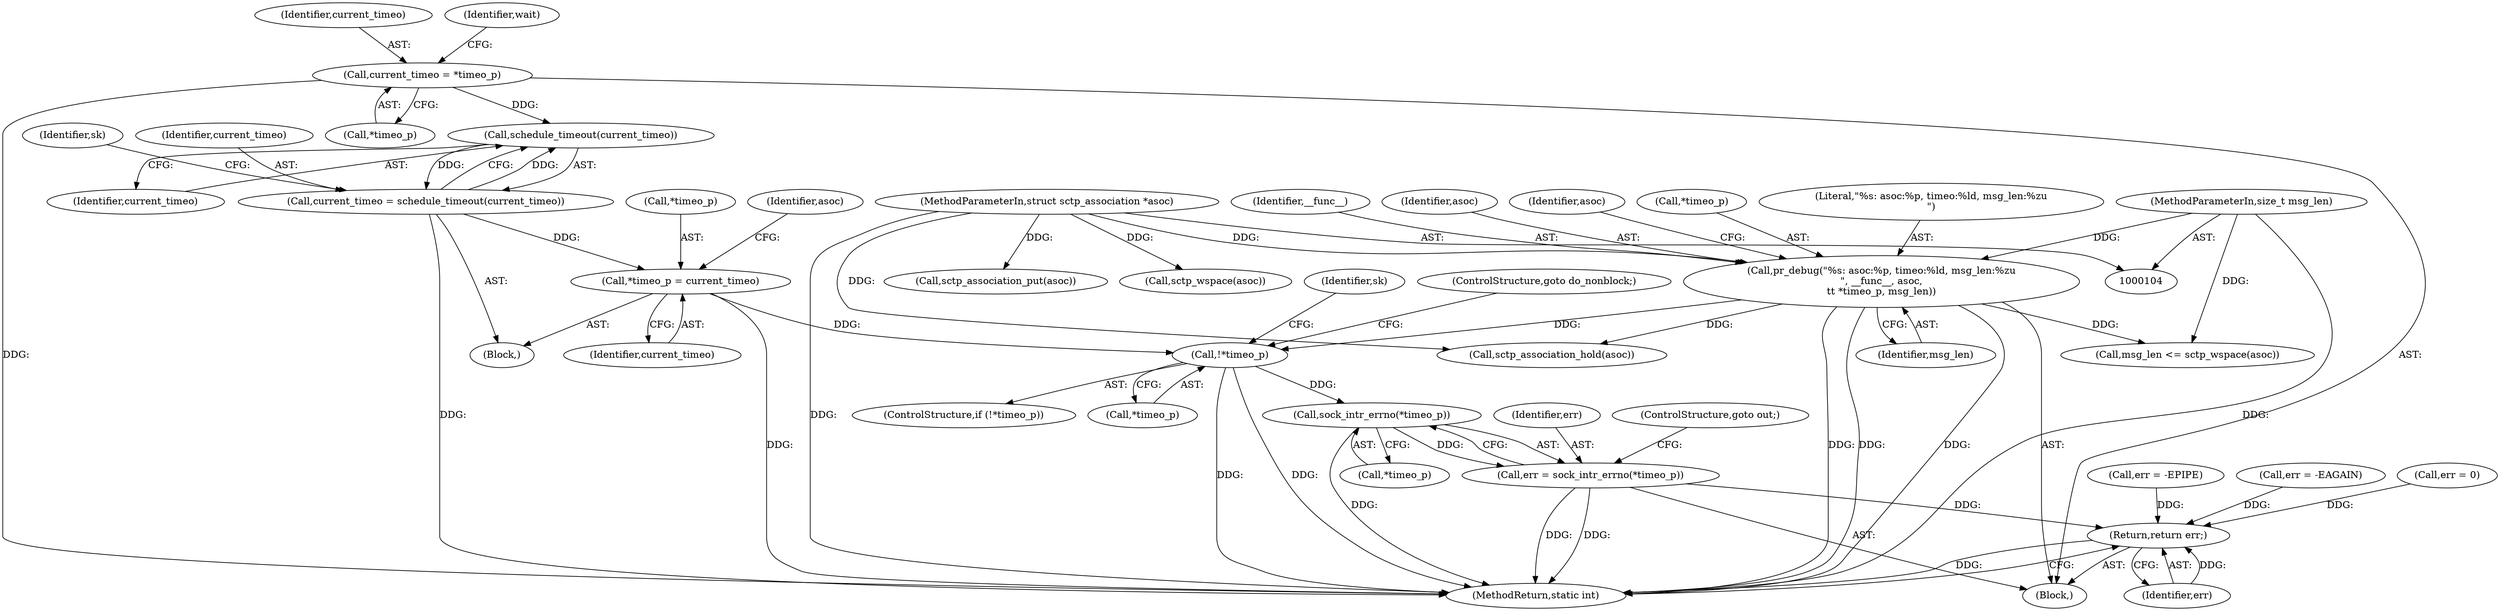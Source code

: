 digraph "0_linux_2dcab598484185dea7ec22219c76dcdd59e3cb90@pointer" {
"1000148" [label="(Call,!*timeo_p)"];
"1000128" [label="(Call,pr_debug(\"%s: asoc:%p, timeo:%ld, msg_len:%zu\n\", __func__, asoc,\n\t\t *timeo_p, msg_len))"];
"1000105" [label="(MethodParameterIn,struct sctp_association *asoc)"];
"1000107" [label="(MethodParameterIn,size_t msg_len)"];
"1000195" [label="(Call,*timeo_p = current_timeo)"];
"1000181" [label="(Call,current_timeo = schedule_timeout(current_timeo))"];
"1000183" [label="(Call,schedule_timeout(current_timeo))"];
"1000122" [label="(Call,current_timeo = *timeo_p)"];
"1000220" [label="(Call,sock_intr_errno(*timeo_p))"];
"1000218" [label="(Call,err = sock_intr_errno(*timeo_p))"];
"1000209" [label="(Return,return err;)"];
"1000187" [label="(Identifier,sk)"];
"1000105" [label="(MethodParameterIn,struct sctp_association *asoc)"];
"1000130" [label="(Identifier,__func__)"];
"1000123" [label="(Identifier,current_timeo)"];
"1000219" [label="(Identifier,err)"];
"1000131" [label="(Identifier,asoc)"];
"1000142" [label="(Identifier,asoc)"];
"1000209" [label="(Return,return err;)"];
"1000183" [label="(Call,schedule_timeout(current_timeo))"];
"1000212" [label="(Call,err = -EPIPE)"];
"1000221" [label="(Call,*timeo_p)"];
"1000155" [label="(Identifier,sk)"];
"1000122" [label="(Call,current_timeo = *timeo_p)"];
"1000176" [label="(Call,sctp_wspace(asoc))"];
"1000218" [label="(Call,err = sock_intr_errno(*timeo_p))"];
"1000124" [label="(Call,*timeo_p)"];
"1000136" [label="(Identifier,asoc)"];
"1000147" [label="(ControlStructure,if (!*timeo_p))"];
"1000230" [label="(MethodReturn,static int)"];
"1000181" [label="(Call,current_timeo = schedule_timeout(current_timeo))"];
"1000134" [label="(Identifier,msg_len)"];
"1000127" [label="(Identifier,wait)"];
"1000148" [label="(Call,!*timeo_p)"];
"1000198" [label="(Identifier,current_timeo)"];
"1000184" [label="(Identifier,current_timeo)"];
"1000138" [label="(Block,)"];
"1000132" [label="(Call,*timeo_p)"];
"1000195" [label="(Call,*timeo_p = current_timeo)"];
"1000108" [label="(Block,)"];
"1000135" [label="(Call,sctp_association_hold(asoc))"];
"1000174" [label="(Call,msg_len <= sctp_wspace(asoc))"];
"1000196" [label="(Call,*timeo_p)"];
"1000220" [label="(Call,sock_intr_errno(*timeo_p))"];
"1000223" [label="(ControlStructure,goto out;)"];
"1000128" [label="(Call,pr_debug(\"%s: asoc:%p, timeo:%ld, msg_len:%zu\n\", __func__, asoc,\n\t\t *timeo_p, msg_len))"];
"1000225" [label="(Call,err = -EAGAIN)"];
"1000149" [label="(Call,*timeo_p)"];
"1000207" [label="(Call,sctp_association_put(asoc))"];
"1000151" [label="(ControlStructure,goto do_nonblock;)"];
"1000107" [label="(MethodParameterIn,size_t msg_len)"];
"1000129" [label="(Literal,\"%s: asoc:%p, timeo:%ld, msg_len:%zu\n\")"];
"1000118" [label="(Call,err = 0)"];
"1000210" [label="(Identifier,err)"];
"1000182" [label="(Identifier,current_timeo)"];
"1000148" -> "1000147"  [label="AST: "];
"1000148" -> "1000149"  [label="CFG: "];
"1000149" -> "1000148"  [label="AST: "];
"1000151" -> "1000148"  [label="CFG: "];
"1000155" -> "1000148"  [label="CFG: "];
"1000148" -> "1000230"  [label="DDG: "];
"1000148" -> "1000230"  [label="DDG: "];
"1000128" -> "1000148"  [label="DDG: "];
"1000195" -> "1000148"  [label="DDG: "];
"1000148" -> "1000220"  [label="DDG: "];
"1000128" -> "1000108"  [label="AST: "];
"1000128" -> "1000134"  [label="CFG: "];
"1000129" -> "1000128"  [label="AST: "];
"1000130" -> "1000128"  [label="AST: "];
"1000131" -> "1000128"  [label="AST: "];
"1000132" -> "1000128"  [label="AST: "];
"1000134" -> "1000128"  [label="AST: "];
"1000136" -> "1000128"  [label="CFG: "];
"1000128" -> "1000230"  [label="DDG: "];
"1000128" -> "1000230"  [label="DDG: "];
"1000128" -> "1000230"  [label="DDG: "];
"1000105" -> "1000128"  [label="DDG: "];
"1000107" -> "1000128"  [label="DDG: "];
"1000128" -> "1000135"  [label="DDG: "];
"1000128" -> "1000174"  [label="DDG: "];
"1000105" -> "1000104"  [label="AST: "];
"1000105" -> "1000230"  [label="DDG: "];
"1000105" -> "1000135"  [label="DDG: "];
"1000105" -> "1000176"  [label="DDG: "];
"1000105" -> "1000207"  [label="DDG: "];
"1000107" -> "1000104"  [label="AST: "];
"1000107" -> "1000230"  [label="DDG: "];
"1000107" -> "1000174"  [label="DDG: "];
"1000195" -> "1000138"  [label="AST: "];
"1000195" -> "1000198"  [label="CFG: "];
"1000196" -> "1000195"  [label="AST: "];
"1000198" -> "1000195"  [label="AST: "];
"1000142" -> "1000195"  [label="CFG: "];
"1000195" -> "1000230"  [label="DDG: "];
"1000181" -> "1000195"  [label="DDG: "];
"1000181" -> "1000138"  [label="AST: "];
"1000181" -> "1000183"  [label="CFG: "];
"1000182" -> "1000181"  [label="AST: "];
"1000183" -> "1000181"  [label="AST: "];
"1000187" -> "1000181"  [label="CFG: "];
"1000181" -> "1000230"  [label="DDG: "];
"1000183" -> "1000181"  [label="DDG: "];
"1000181" -> "1000183"  [label="DDG: "];
"1000183" -> "1000184"  [label="CFG: "];
"1000184" -> "1000183"  [label="AST: "];
"1000122" -> "1000183"  [label="DDG: "];
"1000122" -> "1000108"  [label="AST: "];
"1000122" -> "1000124"  [label="CFG: "];
"1000123" -> "1000122"  [label="AST: "];
"1000124" -> "1000122"  [label="AST: "];
"1000127" -> "1000122"  [label="CFG: "];
"1000122" -> "1000230"  [label="DDG: "];
"1000220" -> "1000218"  [label="AST: "];
"1000220" -> "1000221"  [label="CFG: "];
"1000221" -> "1000220"  [label="AST: "];
"1000218" -> "1000220"  [label="CFG: "];
"1000220" -> "1000230"  [label="DDG: "];
"1000220" -> "1000218"  [label="DDG: "];
"1000218" -> "1000108"  [label="AST: "];
"1000219" -> "1000218"  [label="AST: "];
"1000223" -> "1000218"  [label="CFG: "];
"1000218" -> "1000230"  [label="DDG: "];
"1000218" -> "1000230"  [label="DDG: "];
"1000218" -> "1000209"  [label="DDG: "];
"1000209" -> "1000108"  [label="AST: "];
"1000209" -> "1000210"  [label="CFG: "];
"1000210" -> "1000209"  [label="AST: "];
"1000230" -> "1000209"  [label="CFG: "];
"1000209" -> "1000230"  [label="DDG: "];
"1000210" -> "1000209"  [label="DDG: "];
"1000212" -> "1000209"  [label="DDG: "];
"1000118" -> "1000209"  [label="DDG: "];
"1000225" -> "1000209"  [label="DDG: "];
}
